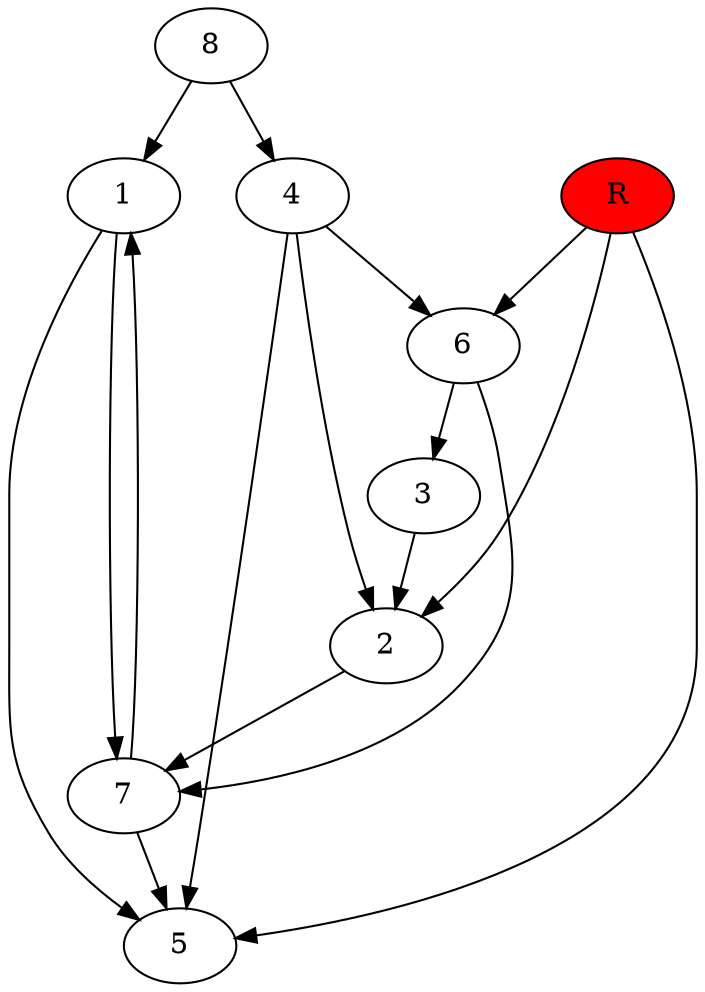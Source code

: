 digraph prb40400 {
	1
	2
	3
	4
	5
	6
	7
	8
	R [fillcolor="#ff0000" style=filled]
	1 -> 5
	1 -> 7
	2 -> 7
	3 -> 2
	4 -> 2
	4 -> 5
	4 -> 6
	6 -> 3
	6 -> 7
	7 -> 1
	7 -> 5
	8 -> 1
	8 -> 4
	R -> 2
	R -> 5
	R -> 6
}
